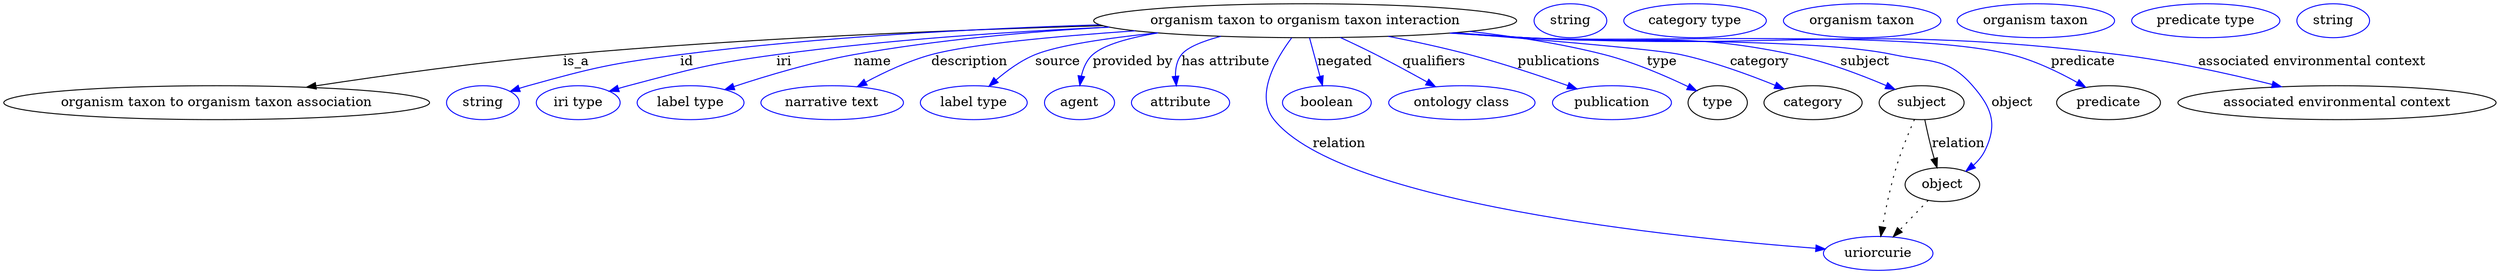 digraph {
	graph [bb="0,0,2638.9,283"];
	node [label="\N"];
	"organism taxon to organism taxon interaction"	 [height=0.5,
		label="organism taxon to organism taxon interaction",
		pos="1378.5,265",
		width=6.2286];
	"organism taxon to organism taxon association"	 [height=0.5,
		pos="225.53,178",
		width=6.2647];
	"organism taxon to organism taxon interaction" -> "organism taxon to organism taxon association"	 [label=is_a,
		lp="605.53,221.5",
		pos="e,323.88,194.23 1161.4,260.48 1003.2,255.87 783.74,246.75 591.53,229 504.59,220.97 406.64,207.06 333.97,195.8"];
	id	 [color=blue,
		height=0.5,
		label=string,
		pos="507.53,178",
		width=1.0652];
	"organism taxon to organism taxon interaction" -> id	 [color=blue,
		label=id,
		lp="720.53,221.5",
		pos="e,536.74,189.76 1175.1,257.38 1013,250.67 799.51,240.24 713.53,229 642.4,219.7 624.43,215.99 555.53,196 552.55,195.14 549.49,194.17 \
546.43,193.15",
		style=solid];
	iri	 [color=blue,
		height=0.5,
		label="iri type",
		pos="608.53,178",
		width=1.2277];
	"organism taxon to organism taxon interaction" -> iri	 [color=blue,
		label=iri,
		lp="825.53,221.5",
		pos="e,641.7,189.94 1168.4,258.71 1062.7,253.72 932.96,244.83 817.53,229 747.32,219.37 729.87,214.76 661.53,196 658.2,195.08 654.77,194.08 \
651.33,193.02",
		style=solid];
	name	 [color=blue,
		height=0.5,
		label="label type",
		pos="727.53,178",
		width=1.5707];
	"organism taxon to organism taxon interaction" -> name	 [color=blue,
		label=name,
		lp="918.53,221.5",
		pos="e,764.66,191.6 1191.1,255.07 1081.1,248.44 953.28,239.1 898.53,229 855.69,221.1 808.32,206.49 774.32,194.93",
		style=solid];
	description	 [color=blue,
		height=0.5,
		label="narrative text",
		pos="877.53,178",
		width=2.0943];
	"organism taxon to organism taxon interaction" -> description	 [color=blue,
		label=description,
		lp="1021.5,221.5",
		pos="e,904.82,195 1193.5,254.79 1109.6,248.83 1020.4,240.24 980.53,229 957.15,222.4 932.72,210.55 913.52,199.93",
		style=solid];
	source	 [color=blue,
		height=0.5,
		label="label type",
		pos="1027.5,178",
		width=1.5707];
	"organism taxon to organism taxon interaction" -> source	 [color=blue,
		label=source,
		lp="1116,221.5",
		pos="e,1044,195.42 1217.9,252.43 1165.7,246.72 1115.2,238.97 1091.5,229 1076.9,222.83 1062.8,212.31 1051.6,202.43",
		style=solid];
	"provided by"	 [color=blue,
		height=0.5,
		label=agent,
		pos="1139.5,178",
		width=1.0291];
	"organism taxon to organism taxon interaction" -> "provided by"	 [color=blue,
		label="provided by",
		lp="1196,221.5",
		pos="e,1139.8,196.11 1221.3,252.13 1191,246.85 1165.2,239.43 1153.5,229 1147,223.16 1143.4,214.61 1141.5,206.16",
		style=solid];
	"has attribute"	 [color=blue,
		height=0.5,
		label=attribute,
		pos="1246.5,178",
		width=1.4443];
	"organism taxon to organism taxon interaction" -> "has attribute"	 [color=blue,
		label="has attribute",
		lp="1294.5,221.5",
		pos="e,1241.9,196.3 1288.1,248.48 1269.4,243.23 1253.5,236.73 1247.5,229 1242.6,222.68 1241,214.47 1241.1,206.48",
		style=solid];
	relation	 [color=blue,
		height=0.5,
		label=uriorcurie,
		pos="1983.5,18",
		width=1.6068];
	"organism taxon to organism taxon interaction" -> relation	 [color=blue,
		label=relation,
		lp="1415.5,134.5",
		pos="e,1926.8,21.818 1363.6,246.79 1346.9,224.23 1325,185.64 1345.5,160 1416.7,71.279 1767.5,34.438 1916.5,22.626",
		style=solid];
	negated	 [color=blue,
		height=0.5,
		label=boolean,
		pos="1401.5,178",
		width=1.2999];
	"organism taxon to organism taxon interaction" -> negated	 [color=blue,
		label=negated,
		lp="1420.5,221.5",
		pos="e,1396.8,196 1383.3,246.97 1386.4,235.08 1390.6,219.25 1394.2,205.76",
		style=solid];
	qualifiers	 [color=blue,
		height=0.5,
		label="ontology class",
		pos="1543.5,178",
		width=2.1484];
	"organism taxon to organism taxon interaction" -> qualifiers	 [color=blue,
		label=qualifiers,
		lp="1515.5,221.5",
		pos="e,1515,194.81 1416.9,247.18 1428.8,241.53 1441.8,235.15 1453.5,229 1471,219.89 1489.9,209.24 1506,200.04",
		style=solid];
	publications	 [color=blue,
		height=0.5,
		label=publication,
		pos="1701.5,178",
		width=1.7512];
	"organism taxon to organism taxon interaction" -> publications	 [color=blue,
		label=publications,
		lp="1643.5,221.5",
		pos="e,1663.9,192.46 1469.9,248.52 1497,243.01 1526.6,236.38 1553.5,229 1587.8,219.61 1625.7,206.52 1654.5,195.94",
		style=solid];
	type	 [height=0.5,
		pos="1813.5,178",
		width=0.86659];
	"organism taxon to organism taxon interaction" -> type	 [color=blue,
		label=type,
		lp="1752.5,221.5",
		pos="e,1790.4,190.1 1551.4,253.49 1597.4,248.16 1646.7,240.37 1691.5,229 1723.2,220.97 1757.3,206.14 1781.4,194.53",
		style=solid];
	category	 [height=0.5,
		pos="1914.5,178",
		width=1.4443];
	"organism taxon to organism taxon interaction" -> category	 [color=blue,
		label=category,
		lp="1856.5,221.5",
		pos="e,1882.2,192.27 1538.3,252.33 1637.1,244.15 1749.4,234.12 1772.5,229 1807.2,221.32 1844.9,207.48 1872.8,196.15",
		style=solid];
	subject	 [height=0.5,
		pos="2029.5,178",
		width=1.2457];
	"organism taxon to organism taxon interaction" -> subject	 [color=blue,
		label=subject,
		lp="1970,221.5",
		pos="e,2000.3,191.72 1539,252.39 1563.6,250.53 1588.8,248.68 1612.5,247 1736.9,238.22 1770.6,255.03 1892.5,229 1926.8,221.69 1963.9,207.43 \
1990.9,195.85",
		style=solid];
	object	 [height=0.5,
		pos="2051.5,91",
		width=1.1013];
	"organism taxon to organism taxon interaction" -> object	 [color=blue,
		label=object,
		lp="2126,178",
		pos="e,2076.9,105.11 1536.5,252.19 1561.9,250.32 1587.9,248.52 1612.5,247 1698.7,241.69 1916.2,247.2 2000.5,229 2039.3,220.63 2057.5,\
225.99 2083.5,196 2104,172.42 2110,155.13 2096.5,127 2093.7,121.2 2089.5,116.04 2084.7,111.57",
		style=solid];
	predicate	 [height=0.5,
		pos="2228.5,178",
		width=1.5346];
	"organism taxon to organism taxon interaction" -> predicate	 [color=blue,
		label=predicate,
		lp="2198,221.5",
		pos="e,2203.2,194.2 1534.9,252.07 1560.8,250.18 1587.4,248.41 1612.5,247 1726.2,240.63 2014.1,256.67 2124.5,229 2149.1,222.84 2174.7,\
210.38 2194.3,199.32",
		style=solid];
	"associated environmental context"	 [height=0.5,
		pos="2470.5,178",
		width=4.676];
	"organism taxon to organism taxon interaction" -> "associated environmental context"	 [color=blue,
		label="associated environmental context",
		lp="2443,221.5",
		pos="e,2408.5,194.82 1533.9,252 1560.1,250.1 1587.1,248.34 1612.5,247 1889.6,232.36 1961.1,262.69 2236.5,229 2291.5,222.27 2352.6,208.74 \
2398.6,197.3",
		style=solid];
	association_type	 [color=blue,
		height=0.5,
		label=string,
		pos="1659.5,265",
		width=1.0652];
	association_category	 [color=blue,
		height=0.5,
		label="category type",
		pos="1791.5,265",
		width=2.0943];
	subject -> relation	 [pos="e,1986.4,36.006 2021.6,160.13 2015.7,146.37 2007.8,126.75 2002.5,109 1996.3,88.182 1991.4,64.102 1988.1,45.943",
		style=dotted];
	subject -> object	 [label=relation,
		lp="2068.5,134.5",
		pos="e,2045.7,108.86 2033,159.97 2035,150.18 2037.7,137.87 2040.5,127 2041.2,124.31 2042,121.51 2042.8,118.73"];
	"organism taxon to organism taxon interaction_subject"	 [color=blue,
		height=0.5,
		label="organism taxon",
		pos="1968.5,265",
		width=2.3109];
	object -> relation	 [pos="e,1999.7,35.346 2035.8,74.069 2027.1,64.805 2016.3,53.154 2006.7,42.876",
		style=dotted];
	"organism taxon to organism taxon interaction_object"	 [color=blue,
		height=0.5,
		label="organism taxon",
		pos="2152.5,265",
		width=2.3109];
	"organism taxon to organism taxon interaction_predicate"	 [color=blue,
		height=0.5,
		label="predicate type",
		pos="2332.5,265",
		width=2.1845];
	"organism taxon to organism taxon interaction_associated environmental context"	 [color=blue,
		height=0.5,
		label=string,
		pos="2467.5,265",
		width=1.0652];
}
